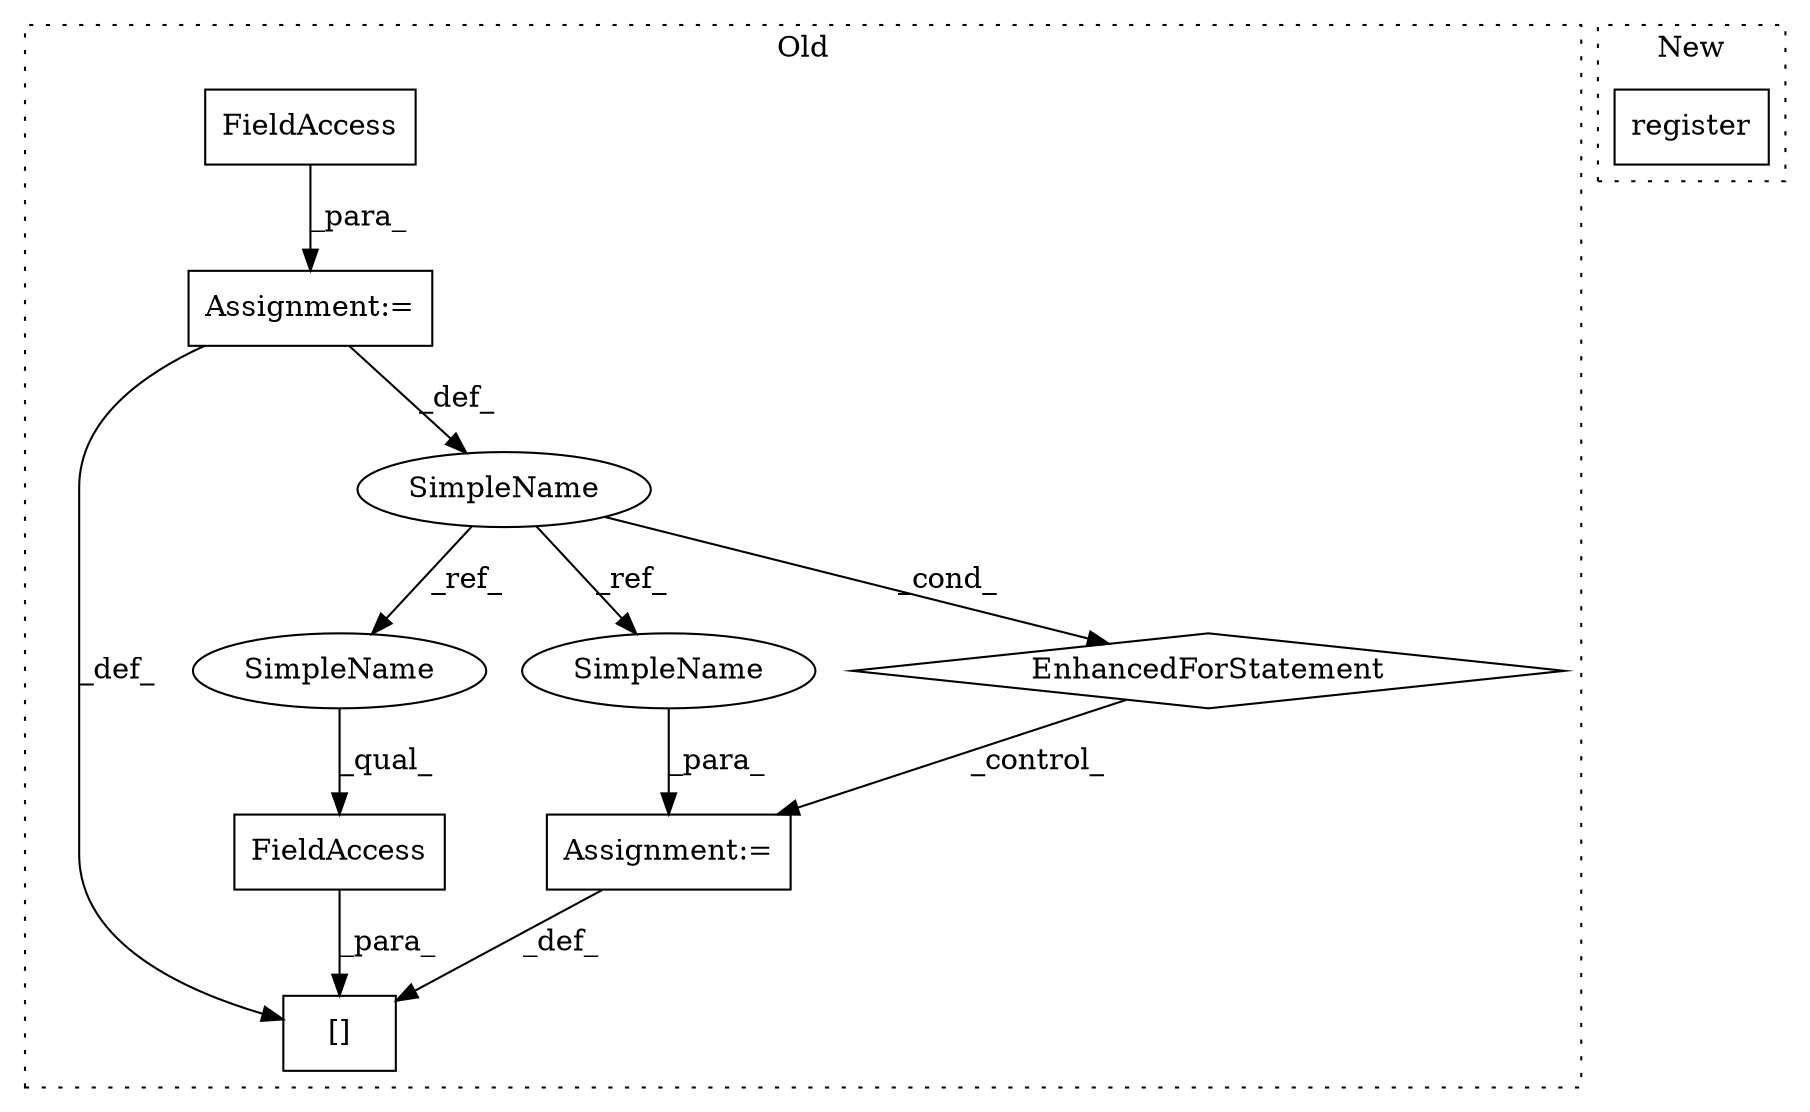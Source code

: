 digraph G {
subgraph cluster0 {
1 [label="EnhancedForStatement" a="70" s="245,326" l="53,2" shape="diamond"];
3 [label="Assignment:=" a="7" s="245,326" l="53,2" shape="box"];
4 [label="Assignment:=" a="7" s="359" l="1" shape="box"];
5 [label="FieldAccess" a="22" s="307" l="19" shape="box"];
6 [label="[]" a="2" s="336,358" l="11,1" shape="box"];
7 [label="FieldAccess" a="22" s="347" l="11" shape="box"];
8 [label="SimpleName" a="42" s="302" l="2" shape="ellipse"];
9 [label="SimpleName" a="42" s="347" l="2" shape="ellipse"];
10 [label="SimpleName" a="42" s="360" l="2" shape="ellipse"];
label = "Old";
style="dotted";
}
subgraph cluster1 {
2 [label="register" a="32" s="272,300" l="9,1" shape="box"];
label = "New";
style="dotted";
}
1 -> 4 [label="_control_"];
3 -> 8 [label="_def_"];
3 -> 6 [label="_def_"];
4 -> 6 [label="_def_"];
5 -> 3 [label="_para_"];
7 -> 6 [label="_para_"];
8 -> 10 [label="_ref_"];
8 -> 9 [label="_ref_"];
8 -> 1 [label="_cond_"];
9 -> 7 [label="_qual_"];
10 -> 4 [label="_para_"];
}